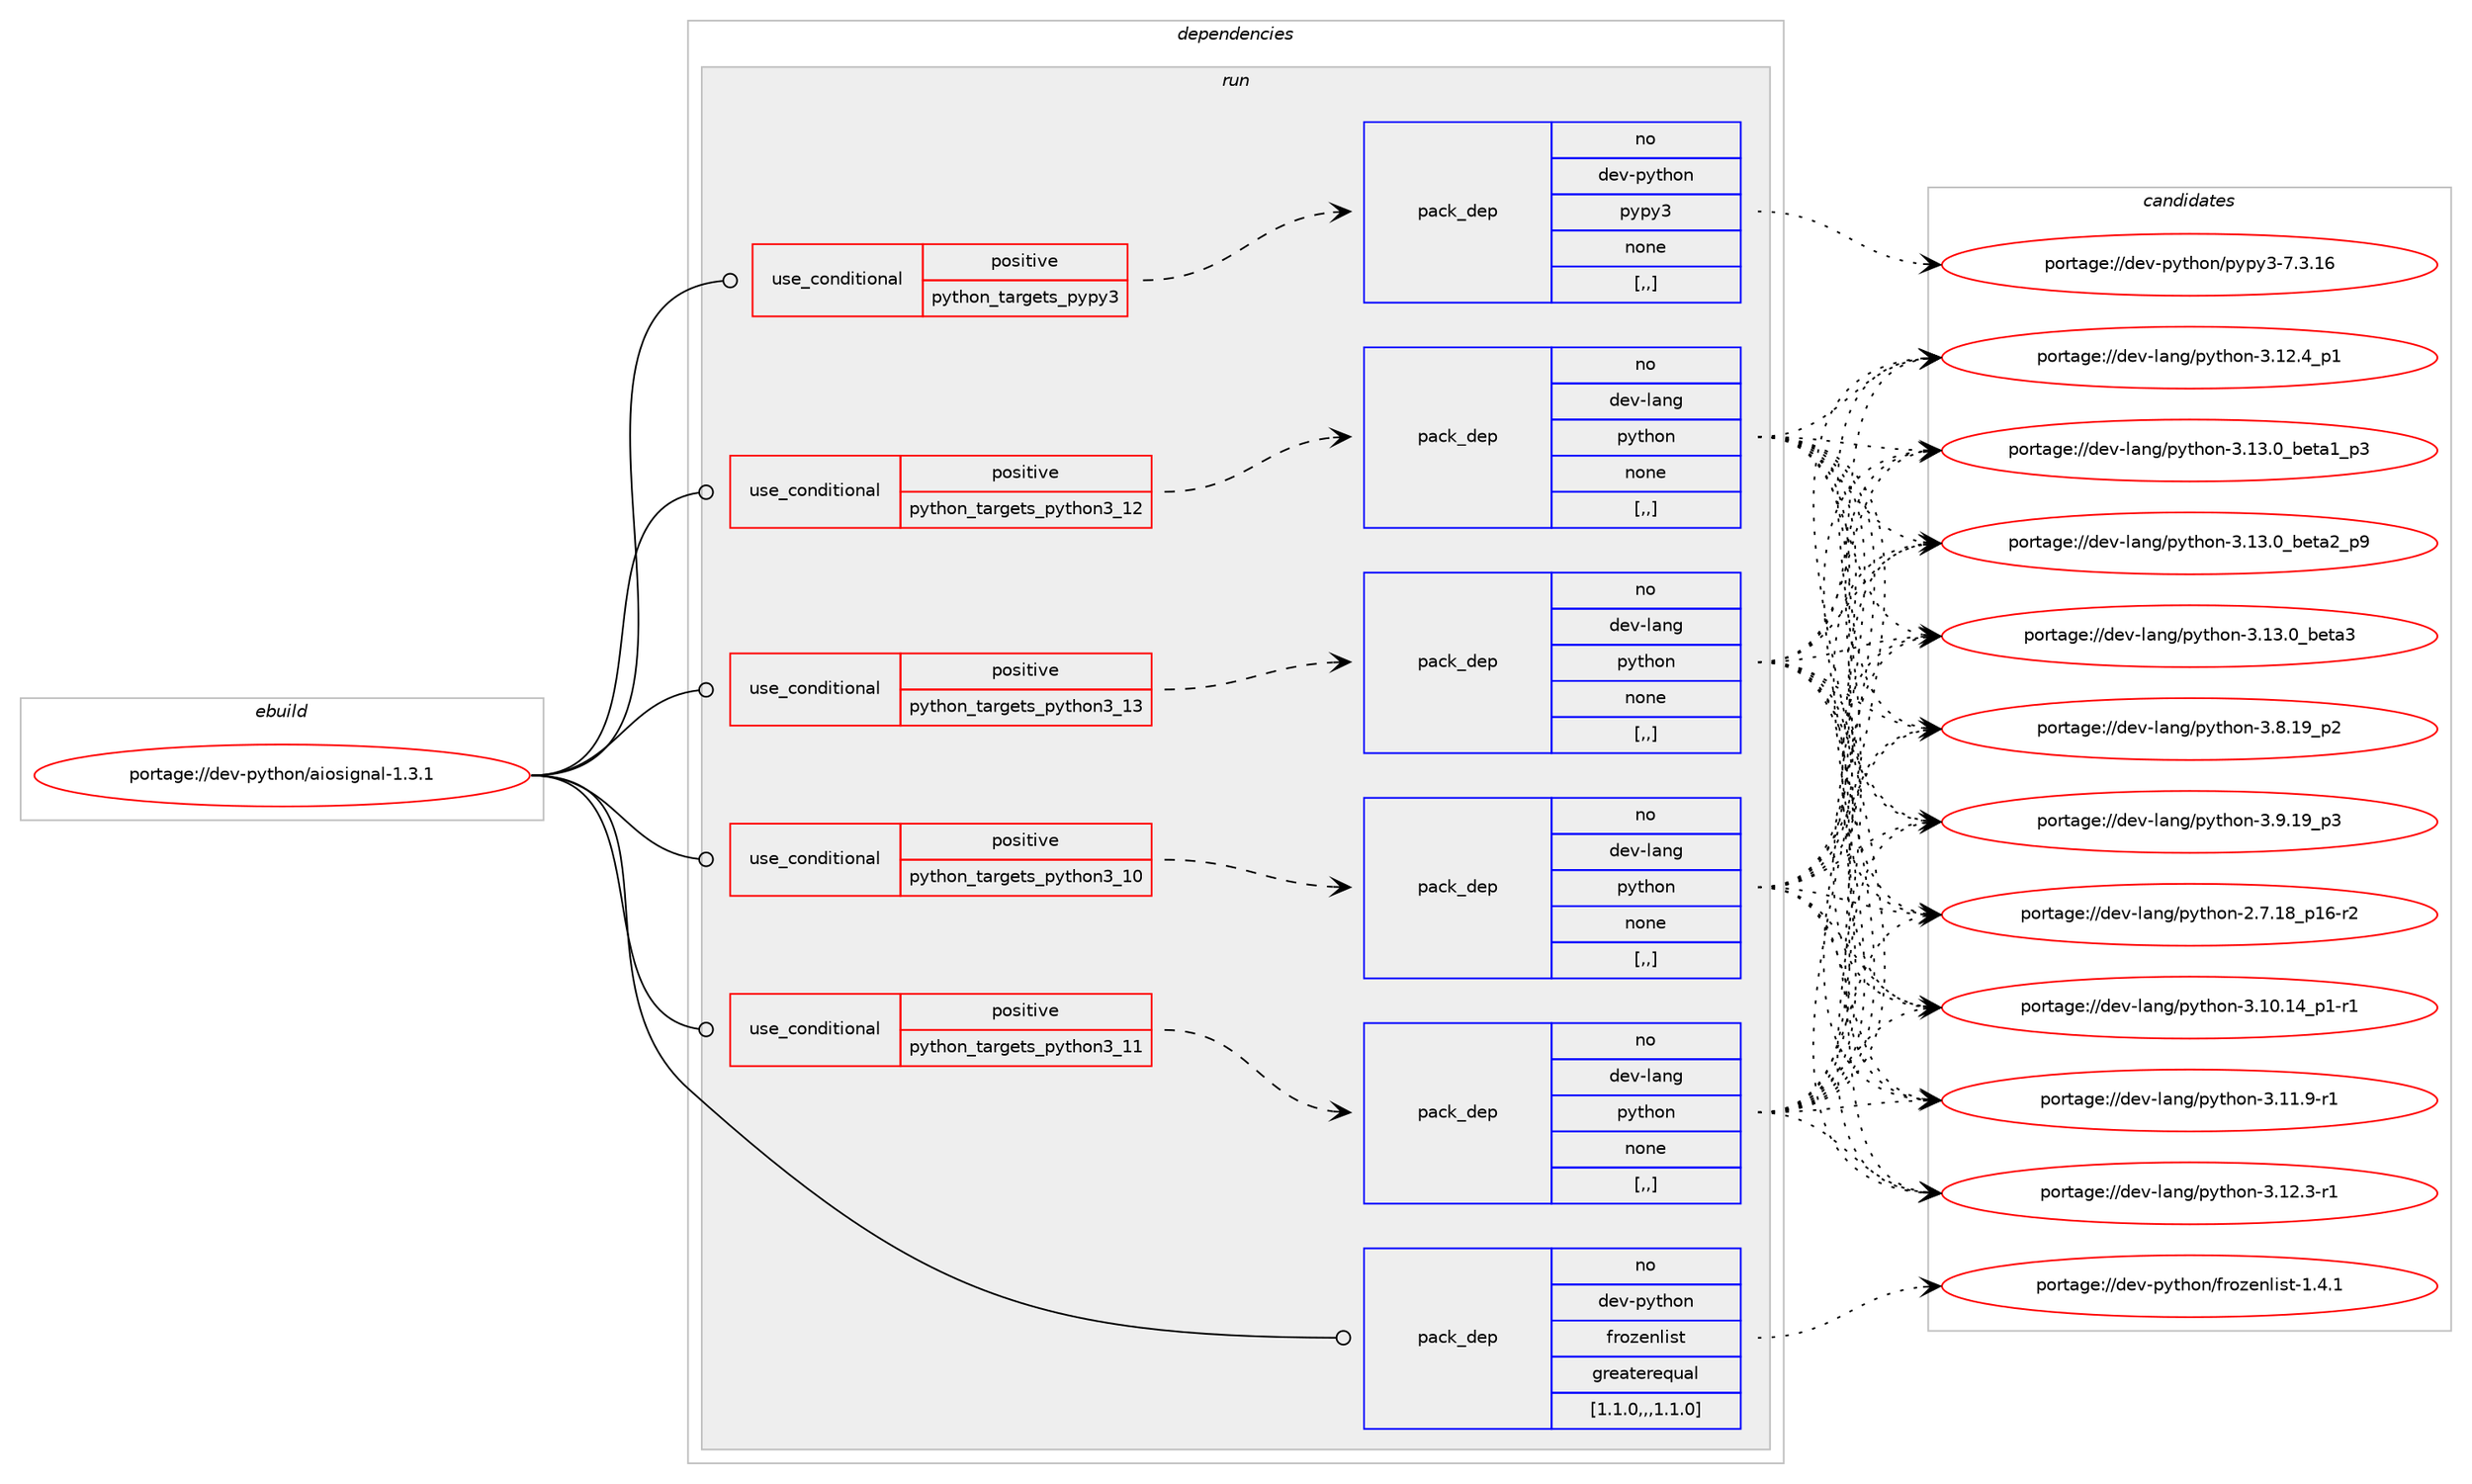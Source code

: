 digraph prolog {

# *************
# Graph options
# *************

newrank=true;
concentrate=true;
compound=true;
graph [rankdir=LR,fontname=Helvetica,fontsize=10,ranksep=1.5];#, ranksep=2.5, nodesep=0.2];
edge  [arrowhead=vee];
node  [fontname=Helvetica,fontsize=10];

# **********
# The ebuild
# **********

subgraph cluster_leftcol {
color=gray;
rank=same;
label=<<i>ebuild</i>>;
id [label="portage://dev-python/aiosignal-1.3.1", color=red, width=4, href="../dev-python/aiosignal-1.3.1.svg"];
}

# ****************
# The dependencies
# ****************

subgraph cluster_midcol {
color=gray;
label=<<i>dependencies</i>>;
subgraph cluster_compile {
fillcolor="#eeeeee";
style=filled;
label=<<i>compile</i>>;
}
subgraph cluster_compileandrun {
fillcolor="#eeeeee";
style=filled;
label=<<i>compile and run</i>>;
}
subgraph cluster_run {
fillcolor="#eeeeee";
style=filled;
label=<<i>run</i>>;
subgraph cond29949 {
dependency138458 [label=<<TABLE BORDER="0" CELLBORDER="1" CELLSPACING="0" CELLPADDING="4"><TR><TD ROWSPAN="3" CELLPADDING="10">use_conditional</TD></TR><TR><TD>positive</TD></TR><TR><TD>python_targets_pypy3</TD></TR></TABLE>>, shape=none, color=red];
subgraph pack107300 {
dependency138459 [label=<<TABLE BORDER="0" CELLBORDER="1" CELLSPACING="0" CELLPADDING="4" WIDTH="220"><TR><TD ROWSPAN="6" CELLPADDING="30">pack_dep</TD></TR><TR><TD WIDTH="110">no</TD></TR><TR><TD>dev-python</TD></TR><TR><TD>pypy3</TD></TR><TR><TD>none</TD></TR><TR><TD>[,,]</TD></TR></TABLE>>, shape=none, color=blue];
}
dependency138458:e -> dependency138459:w [weight=20,style="dashed",arrowhead="vee"];
}
id:e -> dependency138458:w [weight=20,style="solid",arrowhead="odot"];
subgraph cond29950 {
dependency138460 [label=<<TABLE BORDER="0" CELLBORDER="1" CELLSPACING="0" CELLPADDING="4"><TR><TD ROWSPAN="3" CELLPADDING="10">use_conditional</TD></TR><TR><TD>positive</TD></TR><TR><TD>python_targets_python3_10</TD></TR></TABLE>>, shape=none, color=red];
subgraph pack107301 {
dependency138461 [label=<<TABLE BORDER="0" CELLBORDER="1" CELLSPACING="0" CELLPADDING="4" WIDTH="220"><TR><TD ROWSPAN="6" CELLPADDING="30">pack_dep</TD></TR><TR><TD WIDTH="110">no</TD></TR><TR><TD>dev-lang</TD></TR><TR><TD>python</TD></TR><TR><TD>none</TD></TR><TR><TD>[,,]</TD></TR></TABLE>>, shape=none, color=blue];
}
dependency138460:e -> dependency138461:w [weight=20,style="dashed",arrowhead="vee"];
}
id:e -> dependency138460:w [weight=20,style="solid",arrowhead="odot"];
subgraph cond29951 {
dependency138462 [label=<<TABLE BORDER="0" CELLBORDER="1" CELLSPACING="0" CELLPADDING="4"><TR><TD ROWSPAN="3" CELLPADDING="10">use_conditional</TD></TR><TR><TD>positive</TD></TR><TR><TD>python_targets_python3_11</TD></TR></TABLE>>, shape=none, color=red];
subgraph pack107302 {
dependency138463 [label=<<TABLE BORDER="0" CELLBORDER="1" CELLSPACING="0" CELLPADDING="4" WIDTH="220"><TR><TD ROWSPAN="6" CELLPADDING="30">pack_dep</TD></TR><TR><TD WIDTH="110">no</TD></TR><TR><TD>dev-lang</TD></TR><TR><TD>python</TD></TR><TR><TD>none</TD></TR><TR><TD>[,,]</TD></TR></TABLE>>, shape=none, color=blue];
}
dependency138462:e -> dependency138463:w [weight=20,style="dashed",arrowhead="vee"];
}
id:e -> dependency138462:w [weight=20,style="solid",arrowhead="odot"];
subgraph cond29952 {
dependency138464 [label=<<TABLE BORDER="0" CELLBORDER="1" CELLSPACING="0" CELLPADDING="4"><TR><TD ROWSPAN="3" CELLPADDING="10">use_conditional</TD></TR><TR><TD>positive</TD></TR><TR><TD>python_targets_python3_12</TD></TR></TABLE>>, shape=none, color=red];
subgraph pack107303 {
dependency138465 [label=<<TABLE BORDER="0" CELLBORDER="1" CELLSPACING="0" CELLPADDING="4" WIDTH="220"><TR><TD ROWSPAN="6" CELLPADDING="30">pack_dep</TD></TR><TR><TD WIDTH="110">no</TD></TR><TR><TD>dev-lang</TD></TR><TR><TD>python</TD></TR><TR><TD>none</TD></TR><TR><TD>[,,]</TD></TR></TABLE>>, shape=none, color=blue];
}
dependency138464:e -> dependency138465:w [weight=20,style="dashed",arrowhead="vee"];
}
id:e -> dependency138464:w [weight=20,style="solid",arrowhead="odot"];
subgraph cond29953 {
dependency138466 [label=<<TABLE BORDER="0" CELLBORDER="1" CELLSPACING="0" CELLPADDING="4"><TR><TD ROWSPAN="3" CELLPADDING="10">use_conditional</TD></TR><TR><TD>positive</TD></TR><TR><TD>python_targets_python3_13</TD></TR></TABLE>>, shape=none, color=red];
subgraph pack107304 {
dependency138467 [label=<<TABLE BORDER="0" CELLBORDER="1" CELLSPACING="0" CELLPADDING="4" WIDTH="220"><TR><TD ROWSPAN="6" CELLPADDING="30">pack_dep</TD></TR><TR><TD WIDTH="110">no</TD></TR><TR><TD>dev-lang</TD></TR><TR><TD>python</TD></TR><TR><TD>none</TD></TR><TR><TD>[,,]</TD></TR></TABLE>>, shape=none, color=blue];
}
dependency138466:e -> dependency138467:w [weight=20,style="dashed",arrowhead="vee"];
}
id:e -> dependency138466:w [weight=20,style="solid",arrowhead="odot"];
subgraph pack107305 {
dependency138468 [label=<<TABLE BORDER="0" CELLBORDER="1" CELLSPACING="0" CELLPADDING="4" WIDTH="220"><TR><TD ROWSPAN="6" CELLPADDING="30">pack_dep</TD></TR><TR><TD WIDTH="110">no</TD></TR><TR><TD>dev-python</TD></TR><TR><TD>frozenlist</TD></TR><TR><TD>greaterequal</TD></TR><TR><TD>[1.1.0,,,1.1.0]</TD></TR></TABLE>>, shape=none, color=blue];
}
id:e -> dependency138468:w [weight=20,style="solid",arrowhead="odot"];
}
}

# **************
# The candidates
# **************

subgraph cluster_choices {
rank=same;
color=gray;
label=<<i>candidates</i>>;

subgraph choice107300 {
color=black;
nodesep=1;
choice10010111845112121116104111110471121211121215145554651464954 [label="portage://dev-python/pypy3-7.3.16", color=red, width=4,href="../dev-python/pypy3-7.3.16.svg"];
dependency138459:e -> choice10010111845112121116104111110471121211121215145554651464954:w [style=dotted,weight="100"];
}
subgraph choice107301 {
color=black;
nodesep=1;
choice100101118451089711010347112121116104111110455046554649569511249544511450 [label="portage://dev-lang/python-2.7.18_p16-r2", color=red, width=4,href="../dev-lang/python-2.7.18_p16-r2.svg"];
choice100101118451089711010347112121116104111110455146494846495295112494511449 [label="portage://dev-lang/python-3.10.14_p1-r1", color=red, width=4,href="../dev-lang/python-3.10.14_p1-r1.svg"];
choice100101118451089711010347112121116104111110455146494946574511449 [label="portage://dev-lang/python-3.11.9-r1", color=red, width=4,href="../dev-lang/python-3.11.9-r1.svg"];
choice100101118451089711010347112121116104111110455146495046514511449 [label="portage://dev-lang/python-3.12.3-r1", color=red, width=4,href="../dev-lang/python-3.12.3-r1.svg"];
choice100101118451089711010347112121116104111110455146495046529511249 [label="portage://dev-lang/python-3.12.4_p1", color=red, width=4,href="../dev-lang/python-3.12.4_p1.svg"];
choice10010111845108971101034711212111610411111045514649514648959810111697499511251 [label="portage://dev-lang/python-3.13.0_beta1_p3", color=red, width=4,href="../dev-lang/python-3.13.0_beta1_p3.svg"];
choice10010111845108971101034711212111610411111045514649514648959810111697509511257 [label="portage://dev-lang/python-3.13.0_beta2_p9", color=red, width=4,href="../dev-lang/python-3.13.0_beta2_p9.svg"];
choice1001011184510897110103471121211161041111104551464951464895981011169751 [label="portage://dev-lang/python-3.13.0_beta3", color=red, width=4,href="../dev-lang/python-3.13.0_beta3.svg"];
choice100101118451089711010347112121116104111110455146564649579511250 [label="portage://dev-lang/python-3.8.19_p2", color=red, width=4,href="../dev-lang/python-3.8.19_p2.svg"];
choice100101118451089711010347112121116104111110455146574649579511251 [label="portage://dev-lang/python-3.9.19_p3", color=red, width=4,href="../dev-lang/python-3.9.19_p3.svg"];
dependency138461:e -> choice100101118451089711010347112121116104111110455046554649569511249544511450:w [style=dotted,weight="100"];
dependency138461:e -> choice100101118451089711010347112121116104111110455146494846495295112494511449:w [style=dotted,weight="100"];
dependency138461:e -> choice100101118451089711010347112121116104111110455146494946574511449:w [style=dotted,weight="100"];
dependency138461:e -> choice100101118451089711010347112121116104111110455146495046514511449:w [style=dotted,weight="100"];
dependency138461:e -> choice100101118451089711010347112121116104111110455146495046529511249:w [style=dotted,weight="100"];
dependency138461:e -> choice10010111845108971101034711212111610411111045514649514648959810111697499511251:w [style=dotted,weight="100"];
dependency138461:e -> choice10010111845108971101034711212111610411111045514649514648959810111697509511257:w [style=dotted,weight="100"];
dependency138461:e -> choice1001011184510897110103471121211161041111104551464951464895981011169751:w [style=dotted,weight="100"];
dependency138461:e -> choice100101118451089711010347112121116104111110455146564649579511250:w [style=dotted,weight="100"];
dependency138461:e -> choice100101118451089711010347112121116104111110455146574649579511251:w [style=dotted,weight="100"];
}
subgraph choice107302 {
color=black;
nodesep=1;
choice100101118451089711010347112121116104111110455046554649569511249544511450 [label="portage://dev-lang/python-2.7.18_p16-r2", color=red, width=4,href="../dev-lang/python-2.7.18_p16-r2.svg"];
choice100101118451089711010347112121116104111110455146494846495295112494511449 [label="portage://dev-lang/python-3.10.14_p1-r1", color=red, width=4,href="../dev-lang/python-3.10.14_p1-r1.svg"];
choice100101118451089711010347112121116104111110455146494946574511449 [label="portage://dev-lang/python-3.11.9-r1", color=red, width=4,href="../dev-lang/python-3.11.9-r1.svg"];
choice100101118451089711010347112121116104111110455146495046514511449 [label="portage://dev-lang/python-3.12.3-r1", color=red, width=4,href="../dev-lang/python-3.12.3-r1.svg"];
choice100101118451089711010347112121116104111110455146495046529511249 [label="portage://dev-lang/python-3.12.4_p1", color=red, width=4,href="../dev-lang/python-3.12.4_p1.svg"];
choice10010111845108971101034711212111610411111045514649514648959810111697499511251 [label="portage://dev-lang/python-3.13.0_beta1_p3", color=red, width=4,href="../dev-lang/python-3.13.0_beta1_p3.svg"];
choice10010111845108971101034711212111610411111045514649514648959810111697509511257 [label="portage://dev-lang/python-3.13.0_beta2_p9", color=red, width=4,href="../dev-lang/python-3.13.0_beta2_p9.svg"];
choice1001011184510897110103471121211161041111104551464951464895981011169751 [label="portage://dev-lang/python-3.13.0_beta3", color=red, width=4,href="../dev-lang/python-3.13.0_beta3.svg"];
choice100101118451089711010347112121116104111110455146564649579511250 [label="portage://dev-lang/python-3.8.19_p2", color=red, width=4,href="../dev-lang/python-3.8.19_p2.svg"];
choice100101118451089711010347112121116104111110455146574649579511251 [label="portage://dev-lang/python-3.9.19_p3", color=red, width=4,href="../dev-lang/python-3.9.19_p3.svg"];
dependency138463:e -> choice100101118451089711010347112121116104111110455046554649569511249544511450:w [style=dotted,weight="100"];
dependency138463:e -> choice100101118451089711010347112121116104111110455146494846495295112494511449:w [style=dotted,weight="100"];
dependency138463:e -> choice100101118451089711010347112121116104111110455146494946574511449:w [style=dotted,weight="100"];
dependency138463:e -> choice100101118451089711010347112121116104111110455146495046514511449:w [style=dotted,weight="100"];
dependency138463:e -> choice100101118451089711010347112121116104111110455146495046529511249:w [style=dotted,weight="100"];
dependency138463:e -> choice10010111845108971101034711212111610411111045514649514648959810111697499511251:w [style=dotted,weight="100"];
dependency138463:e -> choice10010111845108971101034711212111610411111045514649514648959810111697509511257:w [style=dotted,weight="100"];
dependency138463:e -> choice1001011184510897110103471121211161041111104551464951464895981011169751:w [style=dotted,weight="100"];
dependency138463:e -> choice100101118451089711010347112121116104111110455146564649579511250:w [style=dotted,weight="100"];
dependency138463:e -> choice100101118451089711010347112121116104111110455146574649579511251:w [style=dotted,weight="100"];
}
subgraph choice107303 {
color=black;
nodesep=1;
choice100101118451089711010347112121116104111110455046554649569511249544511450 [label="portage://dev-lang/python-2.7.18_p16-r2", color=red, width=4,href="../dev-lang/python-2.7.18_p16-r2.svg"];
choice100101118451089711010347112121116104111110455146494846495295112494511449 [label="portage://dev-lang/python-3.10.14_p1-r1", color=red, width=4,href="../dev-lang/python-3.10.14_p1-r1.svg"];
choice100101118451089711010347112121116104111110455146494946574511449 [label="portage://dev-lang/python-3.11.9-r1", color=red, width=4,href="../dev-lang/python-3.11.9-r1.svg"];
choice100101118451089711010347112121116104111110455146495046514511449 [label="portage://dev-lang/python-3.12.3-r1", color=red, width=4,href="../dev-lang/python-3.12.3-r1.svg"];
choice100101118451089711010347112121116104111110455146495046529511249 [label="portage://dev-lang/python-3.12.4_p1", color=red, width=4,href="../dev-lang/python-3.12.4_p1.svg"];
choice10010111845108971101034711212111610411111045514649514648959810111697499511251 [label="portage://dev-lang/python-3.13.0_beta1_p3", color=red, width=4,href="../dev-lang/python-3.13.0_beta1_p3.svg"];
choice10010111845108971101034711212111610411111045514649514648959810111697509511257 [label="portage://dev-lang/python-3.13.0_beta2_p9", color=red, width=4,href="../dev-lang/python-3.13.0_beta2_p9.svg"];
choice1001011184510897110103471121211161041111104551464951464895981011169751 [label="portage://dev-lang/python-3.13.0_beta3", color=red, width=4,href="../dev-lang/python-3.13.0_beta3.svg"];
choice100101118451089711010347112121116104111110455146564649579511250 [label="portage://dev-lang/python-3.8.19_p2", color=red, width=4,href="../dev-lang/python-3.8.19_p2.svg"];
choice100101118451089711010347112121116104111110455146574649579511251 [label="portage://dev-lang/python-3.9.19_p3", color=red, width=4,href="../dev-lang/python-3.9.19_p3.svg"];
dependency138465:e -> choice100101118451089711010347112121116104111110455046554649569511249544511450:w [style=dotted,weight="100"];
dependency138465:e -> choice100101118451089711010347112121116104111110455146494846495295112494511449:w [style=dotted,weight="100"];
dependency138465:e -> choice100101118451089711010347112121116104111110455146494946574511449:w [style=dotted,weight="100"];
dependency138465:e -> choice100101118451089711010347112121116104111110455146495046514511449:w [style=dotted,weight="100"];
dependency138465:e -> choice100101118451089711010347112121116104111110455146495046529511249:w [style=dotted,weight="100"];
dependency138465:e -> choice10010111845108971101034711212111610411111045514649514648959810111697499511251:w [style=dotted,weight="100"];
dependency138465:e -> choice10010111845108971101034711212111610411111045514649514648959810111697509511257:w [style=dotted,weight="100"];
dependency138465:e -> choice1001011184510897110103471121211161041111104551464951464895981011169751:w [style=dotted,weight="100"];
dependency138465:e -> choice100101118451089711010347112121116104111110455146564649579511250:w [style=dotted,weight="100"];
dependency138465:e -> choice100101118451089711010347112121116104111110455146574649579511251:w [style=dotted,weight="100"];
}
subgraph choice107304 {
color=black;
nodesep=1;
choice100101118451089711010347112121116104111110455046554649569511249544511450 [label="portage://dev-lang/python-2.7.18_p16-r2", color=red, width=4,href="../dev-lang/python-2.7.18_p16-r2.svg"];
choice100101118451089711010347112121116104111110455146494846495295112494511449 [label="portage://dev-lang/python-3.10.14_p1-r1", color=red, width=4,href="../dev-lang/python-3.10.14_p1-r1.svg"];
choice100101118451089711010347112121116104111110455146494946574511449 [label="portage://dev-lang/python-3.11.9-r1", color=red, width=4,href="../dev-lang/python-3.11.9-r1.svg"];
choice100101118451089711010347112121116104111110455146495046514511449 [label="portage://dev-lang/python-3.12.3-r1", color=red, width=4,href="../dev-lang/python-3.12.3-r1.svg"];
choice100101118451089711010347112121116104111110455146495046529511249 [label="portage://dev-lang/python-3.12.4_p1", color=red, width=4,href="../dev-lang/python-3.12.4_p1.svg"];
choice10010111845108971101034711212111610411111045514649514648959810111697499511251 [label="portage://dev-lang/python-3.13.0_beta1_p3", color=red, width=4,href="../dev-lang/python-3.13.0_beta1_p3.svg"];
choice10010111845108971101034711212111610411111045514649514648959810111697509511257 [label="portage://dev-lang/python-3.13.0_beta2_p9", color=red, width=4,href="../dev-lang/python-3.13.0_beta2_p9.svg"];
choice1001011184510897110103471121211161041111104551464951464895981011169751 [label="portage://dev-lang/python-3.13.0_beta3", color=red, width=4,href="../dev-lang/python-3.13.0_beta3.svg"];
choice100101118451089711010347112121116104111110455146564649579511250 [label="portage://dev-lang/python-3.8.19_p2", color=red, width=4,href="../dev-lang/python-3.8.19_p2.svg"];
choice100101118451089711010347112121116104111110455146574649579511251 [label="portage://dev-lang/python-3.9.19_p3", color=red, width=4,href="../dev-lang/python-3.9.19_p3.svg"];
dependency138467:e -> choice100101118451089711010347112121116104111110455046554649569511249544511450:w [style=dotted,weight="100"];
dependency138467:e -> choice100101118451089711010347112121116104111110455146494846495295112494511449:w [style=dotted,weight="100"];
dependency138467:e -> choice100101118451089711010347112121116104111110455146494946574511449:w [style=dotted,weight="100"];
dependency138467:e -> choice100101118451089711010347112121116104111110455146495046514511449:w [style=dotted,weight="100"];
dependency138467:e -> choice100101118451089711010347112121116104111110455146495046529511249:w [style=dotted,weight="100"];
dependency138467:e -> choice10010111845108971101034711212111610411111045514649514648959810111697499511251:w [style=dotted,weight="100"];
dependency138467:e -> choice10010111845108971101034711212111610411111045514649514648959810111697509511257:w [style=dotted,weight="100"];
dependency138467:e -> choice1001011184510897110103471121211161041111104551464951464895981011169751:w [style=dotted,weight="100"];
dependency138467:e -> choice100101118451089711010347112121116104111110455146564649579511250:w [style=dotted,weight="100"];
dependency138467:e -> choice100101118451089711010347112121116104111110455146574649579511251:w [style=dotted,weight="100"];
}
subgraph choice107305 {
color=black;
nodesep=1;
choice1001011184511212111610411111047102114111122101110108105115116454946524649 [label="portage://dev-python/frozenlist-1.4.1", color=red, width=4,href="../dev-python/frozenlist-1.4.1.svg"];
dependency138468:e -> choice1001011184511212111610411111047102114111122101110108105115116454946524649:w [style=dotted,weight="100"];
}
}

}
